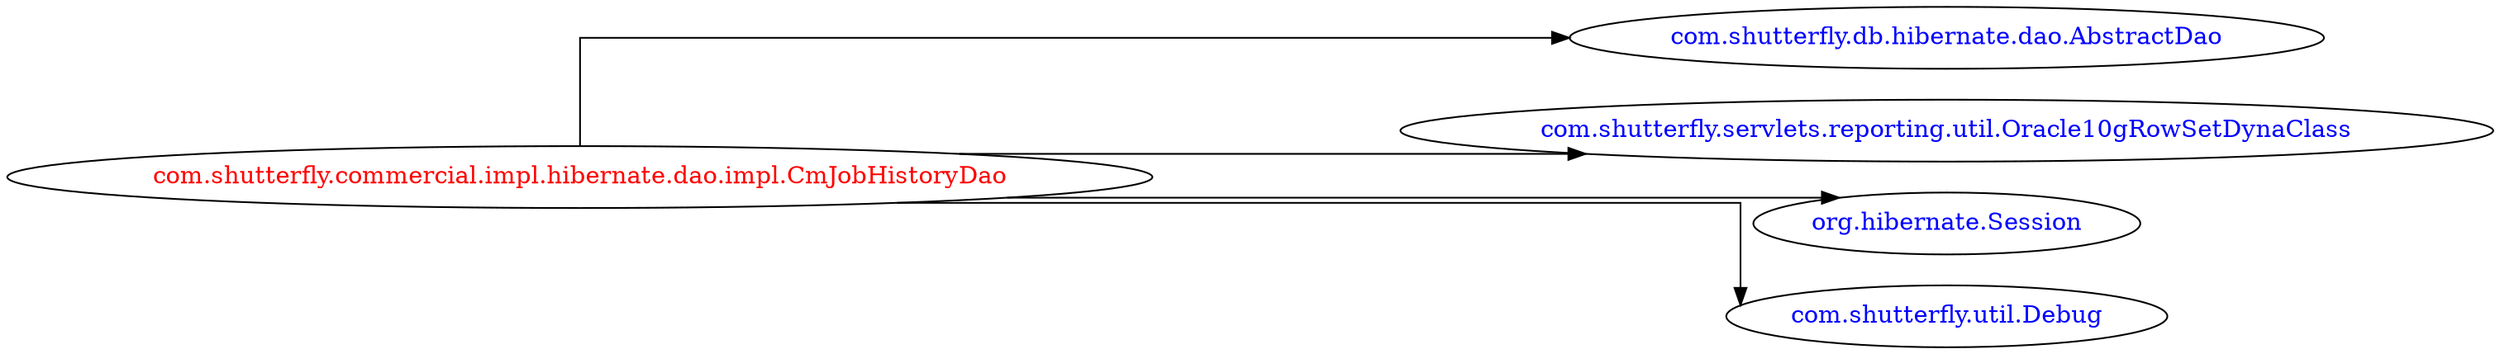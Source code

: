 digraph dependencyGraph {
 concentrate=true;
 ranksep="2.0";
 rankdir="LR"; 
 splines="ortho";
"com.shutterfly.commercial.impl.hibernate.dao.impl.CmJobHistoryDao" [fontcolor="red"];
"com.shutterfly.db.hibernate.dao.AbstractDao" [ fontcolor="blue" ];
"com.shutterfly.commercial.impl.hibernate.dao.impl.CmJobHistoryDao"->"com.shutterfly.db.hibernate.dao.AbstractDao";
"com.shutterfly.servlets.reporting.util.Oracle10gRowSetDynaClass" [ fontcolor="blue" ];
"com.shutterfly.commercial.impl.hibernate.dao.impl.CmJobHistoryDao"->"com.shutterfly.servlets.reporting.util.Oracle10gRowSetDynaClass";
"org.hibernate.Session" [ fontcolor="blue" ];
"com.shutterfly.commercial.impl.hibernate.dao.impl.CmJobHistoryDao"->"org.hibernate.Session";
"com.shutterfly.util.Debug" [ fontcolor="blue" ];
"com.shutterfly.commercial.impl.hibernate.dao.impl.CmJobHistoryDao"->"com.shutterfly.util.Debug";
}